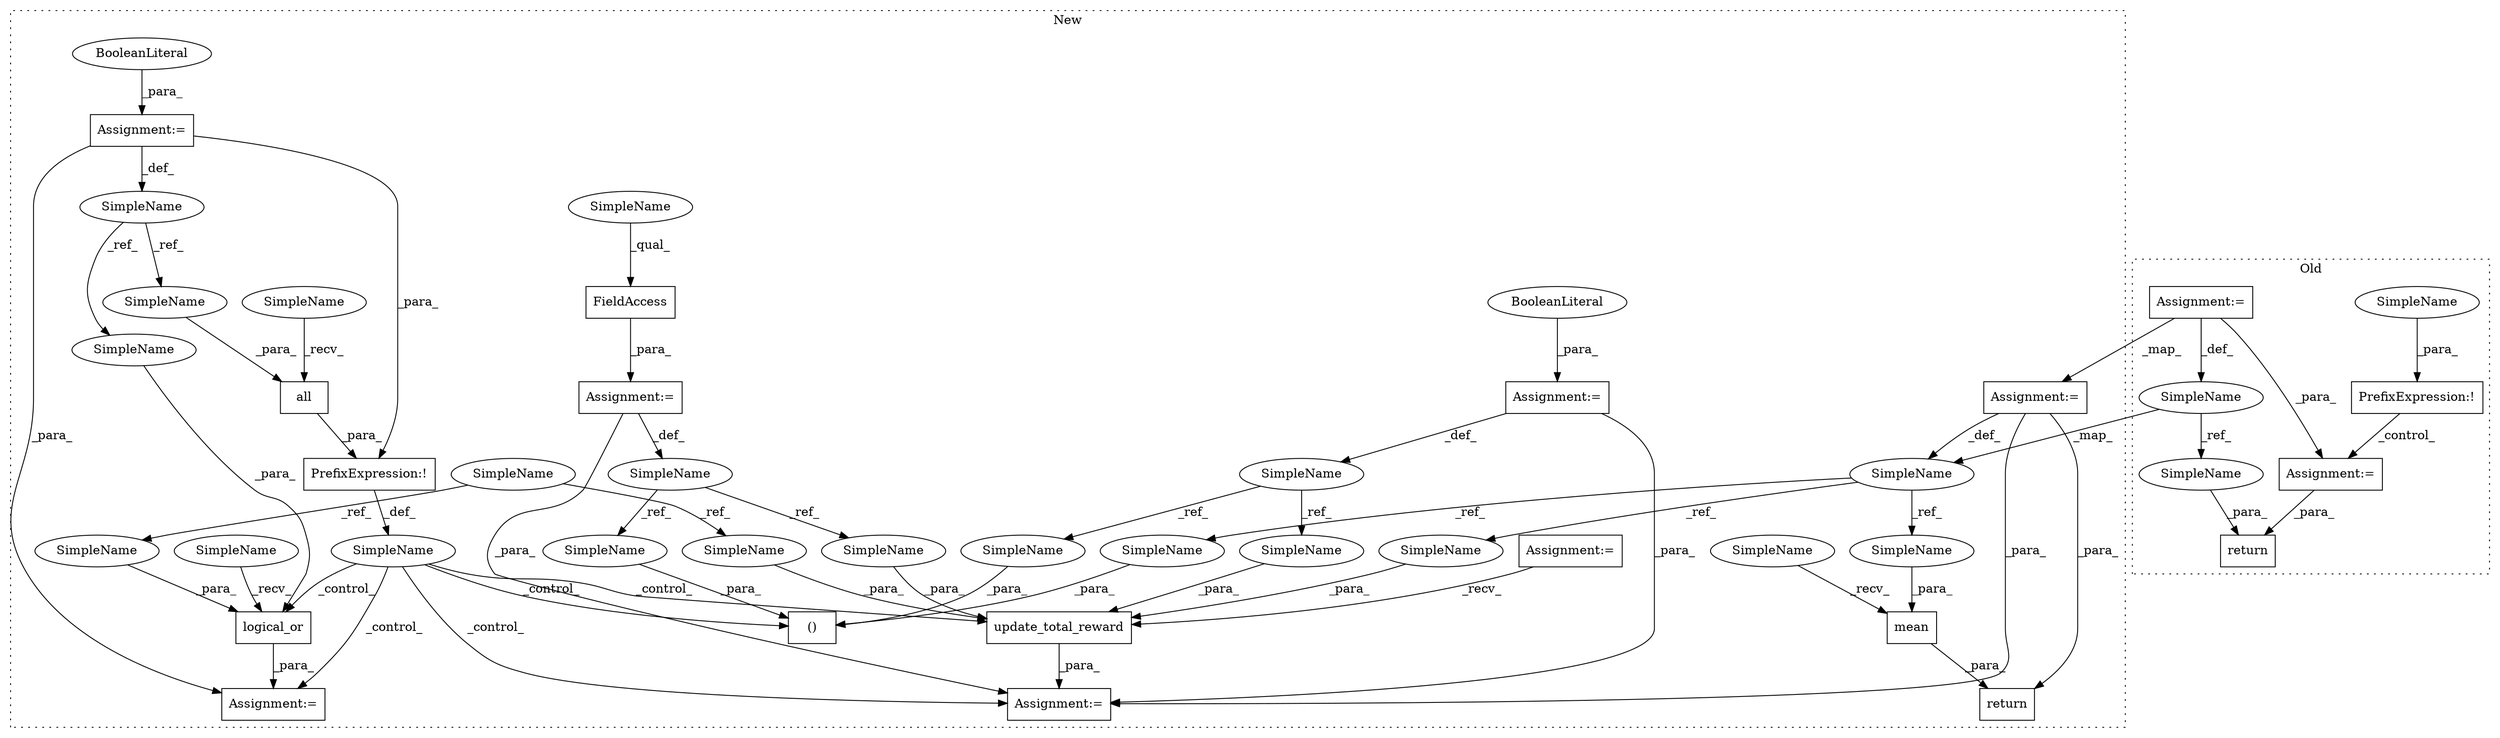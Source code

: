 digraph G {
subgraph cluster0 {
1 [label="return" a="41" s="910" l="7" shape="box"];
8 [label="SimpleName" a="42" s="714" l="12" shape="ellipse"];
16 [label="Assignment:=" a="7" s="890" l="2" shape="box"];
17 [label="PrefixExpression:!" a="38" s="741" l="1" shape="box"];
27 [label="Assignment:=" a="7" s="726" l="1" shape="box"];
35 [label="SimpleName" a="42" s="742" l="4" shape="ellipse"];
36 [label="SimpleName" a="42" s="917" l="12" shape="ellipse"];
label = "Old";
style="dotted";
}
subgraph cluster1 {
2 [label="logical_or" a="32" s="1372,1397" l="11,1" shape="box"];
3 [label="Assignment:=" a="7" s="1365" l="1" shape="box"];
4 [label="all" a="32" s="961,974" l="4,1" shape="box"];
5 [label="()" a="106" s="1204" l="64" shape="box"];
6 [label="PrefixExpression:!" a="38" s="954" l="1" shape="box"];
7 [label="SimpleName" a="42" s="814" l="12" shape="ellipse"];
9 [label="update_total_reward" a="32" s="1275,1347" l="20,1" shape="box"];
10 [label="mean" a="32" s="1452,1469" l="5,1" shape="box"];
11 [label="SimpleName" a="42" s="834" l="9" shape="ellipse"];
12 [label="SimpleName" a="42" s="" l="" shape="ellipse"];
13 [label="FieldAccess" a="22" s="799" l="9" shape="box"];
14 [label="SimpleName" a="42" s="781" l="17" shape="ellipse"];
15 [label="SimpleName" a="42" s="761" l="9" shape="ellipse"];
18 [label="SimpleName" a="42" s="931" l="4" shape="ellipse"];
19 [label="Assignment:=" a="7" s="611" l="4" shape="box"];
20 [label="Assignment:=" a="7" s="1268" l="2" shape="box"];
21 [label="Assignment:=" a="7" s="770" l="1" shape="box"];
22 [label="BooleanLiteral" a="9" s="771" l="4" shape="ellipse"];
23 [label="Assignment:=" a="7" s="798" l="1" shape="box"];
24 [label="Assignment:=" a="7" s="843" l="1" shape="box"];
25 [label="BooleanLiteral" a="9" s="844" l="5" shape="ellipse"];
26 [label="return" a="41" s="1439" l="7" shape="box"];
28 [label="Assignment:=" a="7" s="826" l="1" shape="box"];
29 [label="SimpleName" a="42" s="1366" l="5" shape="ellipse"];
30 [label="SimpleName" a="42" s="1446" l="5" shape="ellipse"];
31 [label="SimpleName" a="42" s="799" l="5" shape="ellipse"];
32 [label="SimpleName" a="42" s="955" l="5" shape="ellipse"];
33 [label="SimpleName" a="42" s="1343" l="4" shape="ellipse"];
34 [label="SimpleName" a="42" s="1393" l="4" shape="ellipse"];
37 [label="SimpleName" a="42" s="965" l="9" shape="ellipse"];
38 [label="SimpleName" a="42" s="1383" l="9" shape="ellipse"];
39 [label="SimpleName" a="42" s="1313" l="12" shape="ellipse"];
40 [label="SimpleName" a="42" s="1457" l="12" shape="ellipse"];
41 [label="SimpleName" a="42" s="1234" l="12" shape="ellipse"];
42 [label="SimpleName" a="42" s="1204" l="17" shape="ellipse"];
43 [label="SimpleName" a="42" s="1295" l="17" shape="ellipse"];
44 [label="SimpleName" a="42" s="1326" l="9" shape="ellipse"];
45 [label="SimpleName" a="42" s="1259" l="9" shape="ellipse"];
label = "New";
style="dotted";
}
2 -> 3 [label="_para_"];
4 -> 6 [label="_para_"];
6 -> 12 [label="_def_"];
7 -> 41 [label="_ref_"];
7 -> 39 [label="_ref_"];
7 -> 40 [label="_ref_"];
8 -> 7 [label="_map_"];
8 -> 36 [label="_ref_"];
9 -> 20 [label="_para_"];
10 -> 26 [label="_para_"];
11 -> 37 [label="_ref_"];
11 -> 38 [label="_ref_"];
12 -> 2 [label="_control_"];
12 -> 9 [label="_control_"];
12 -> 5 [label="_control_"];
12 -> 3 [label="_control_"];
12 -> 20 [label="_control_"];
13 -> 23 [label="_para_"];
14 -> 42 [label="_ref_"];
14 -> 43 [label="_ref_"];
15 -> 45 [label="_ref_"];
15 -> 44 [label="_ref_"];
16 -> 1 [label="_para_"];
17 -> 16 [label="_control_"];
18 -> 34 [label="_ref_"];
18 -> 33 [label="_ref_"];
19 -> 9 [label="_recv_"];
21 -> 20 [label="_para_"];
21 -> 15 [label="_def_"];
22 -> 21 [label="_para_"];
23 -> 20 [label="_para_"];
23 -> 14 [label="_def_"];
24 -> 6 [label="_para_"];
24 -> 3 [label="_para_"];
24 -> 11 [label="_def_"];
25 -> 24 [label="_para_"];
27 -> 16 [label="_para_"];
27 -> 28 [label="_map_"];
27 -> 8 [label="_def_"];
28 -> 26 [label="_para_"];
28 -> 7 [label="_def_"];
28 -> 20 [label="_para_"];
29 -> 2 [label="_recv_"];
30 -> 10 [label="_recv_"];
31 -> 13 [label="_qual_"];
32 -> 4 [label="_recv_"];
33 -> 9 [label="_para_"];
34 -> 2 [label="_para_"];
35 -> 17 [label="_para_"];
36 -> 1 [label="_para_"];
37 -> 4 [label="_para_"];
38 -> 2 [label="_para_"];
39 -> 9 [label="_para_"];
40 -> 10 [label="_para_"];
41 -> 5 [label="_para_"];
42 -> 5 [label="_para_"];
43 -> 9 [label="_para_"];
44 -> 9 [label="_para_"];
45 -> 5 [label="_para_"];
}